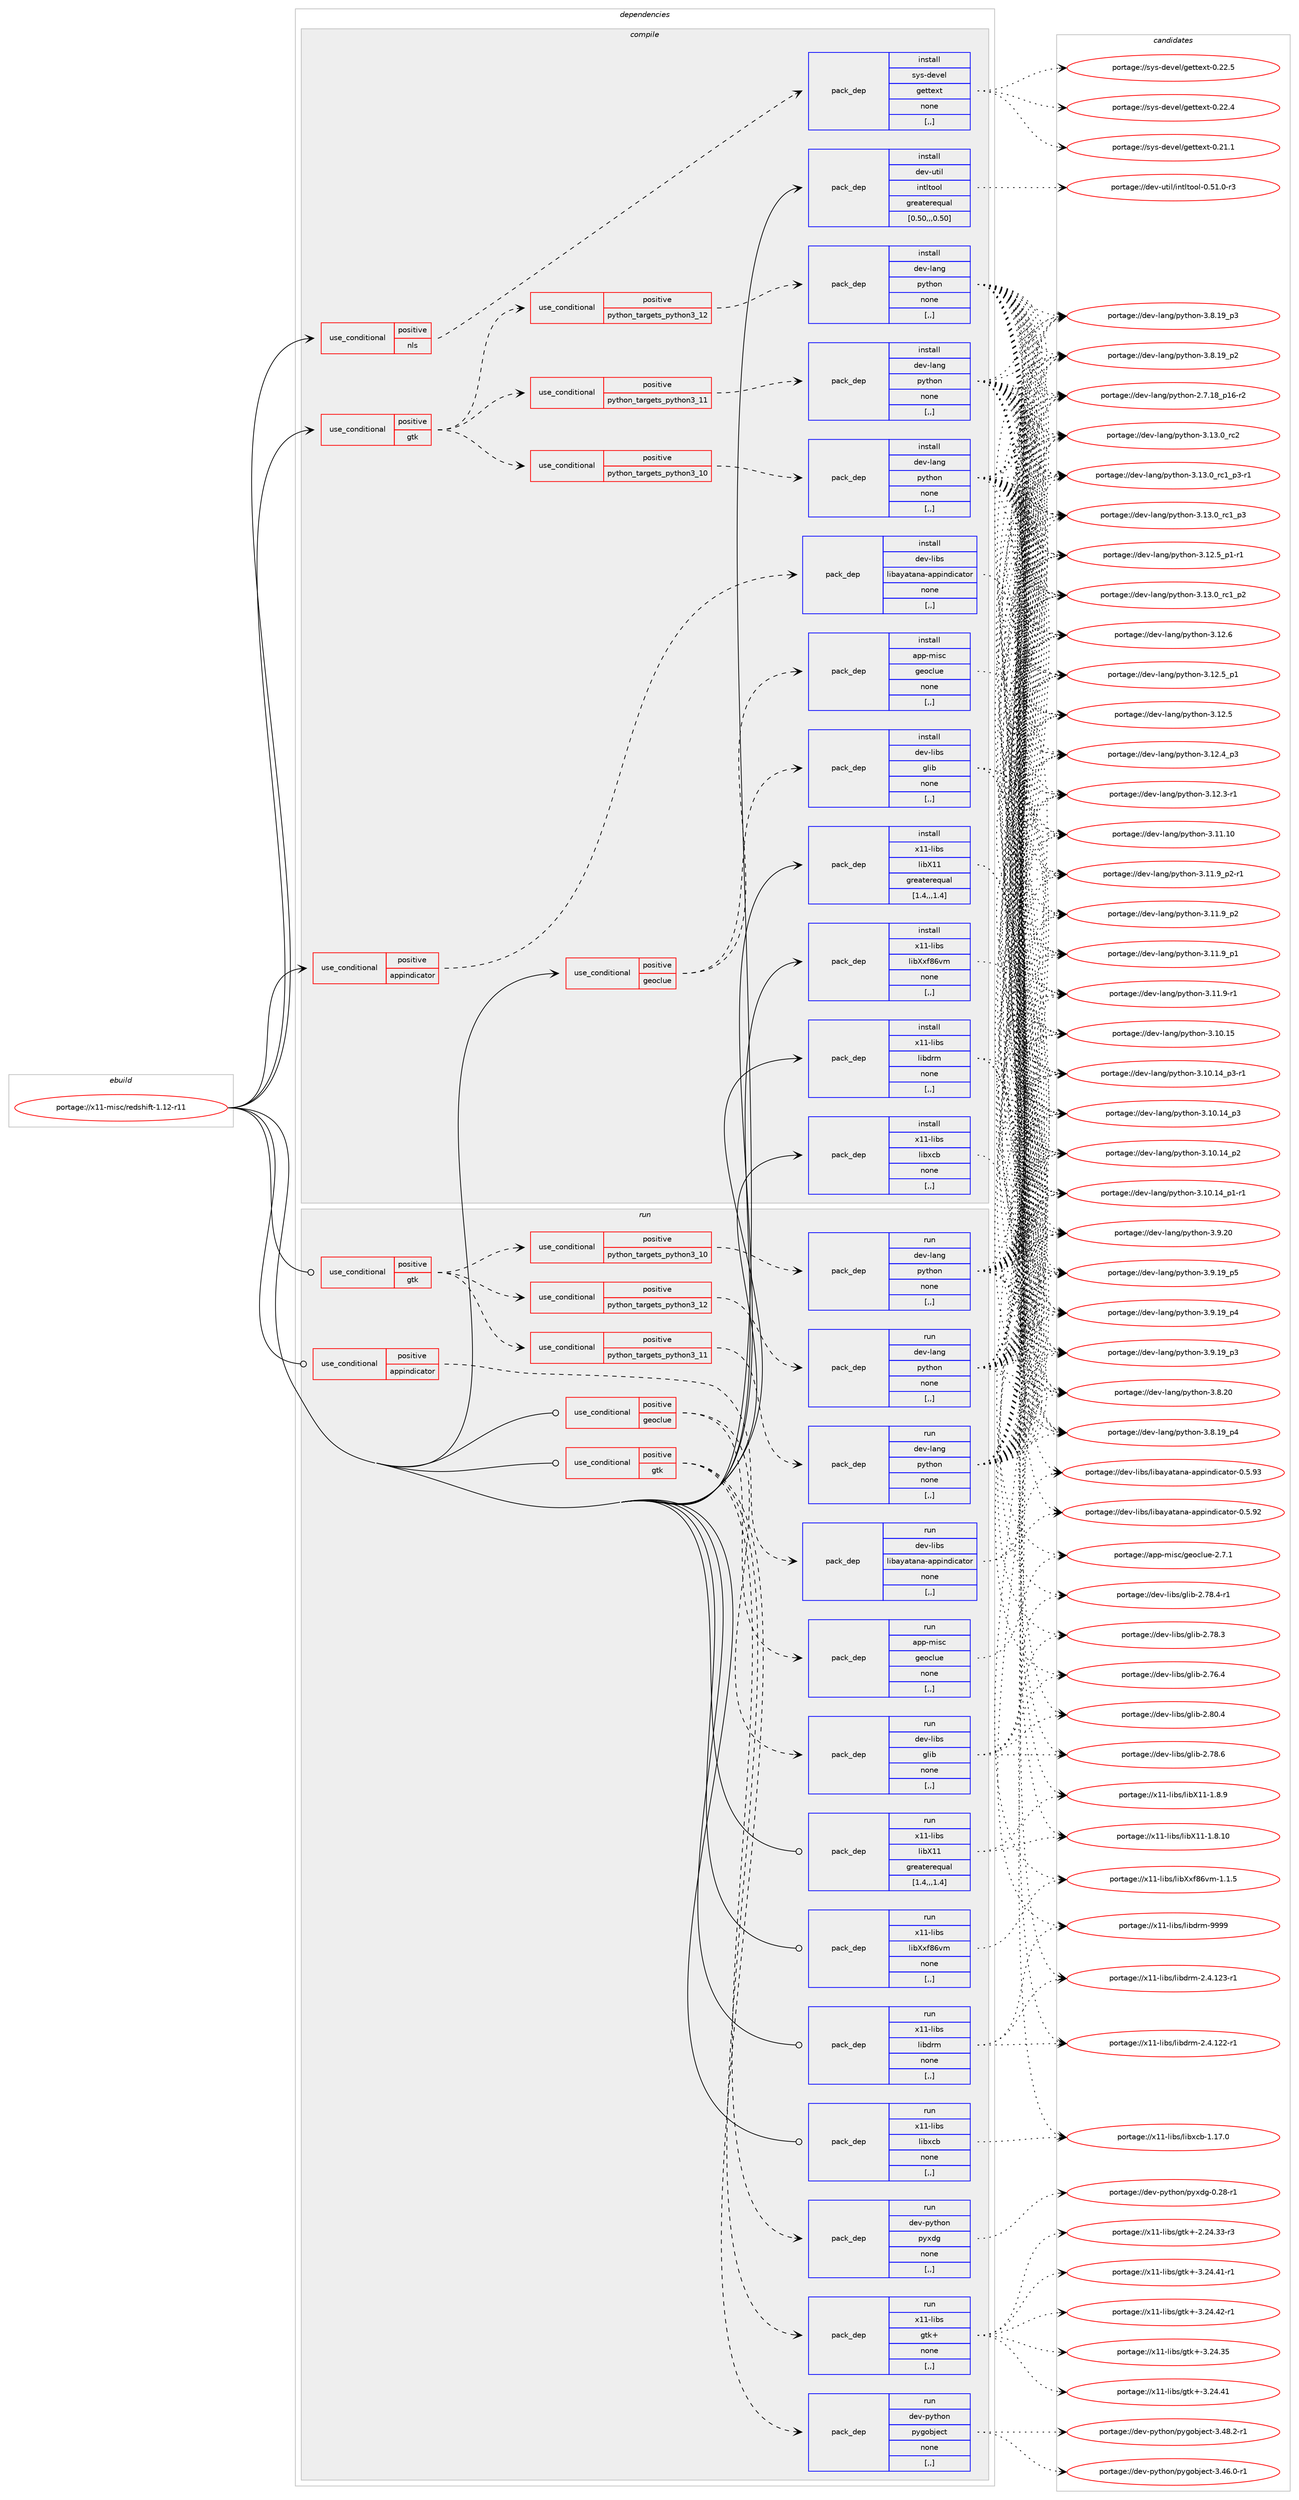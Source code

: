 digraph prolog {

# *************
# Graph options
# *************

newrank=true;
concentrate=true;
compound=true;
graph [rankdir=LR,fontname=Helvetica,fontsize=10,ranksep=1.5];#, ranksep=2.5, nodesep=0.2];
edge  [arrowhead=vee];
node  [fontname=Helvetica,fontsize=10];

# **********
# The ebuild
# **********

subgraph cluster_leftcol {
color=gray;
label=<<i>ebuild</i>>;
id [label="portage://x11-misc/redshift-1.12-r11", color=red, width=4, href="../x11-misc/redshift-1.12-r11.svg"];
}

# ****************
# The dependencies
# ****************

subgraph cluster_midcol {
color=gray;
label=<<i>dependencies</i>>;
subgraph cluster_compile {
fillcolor="#eeeeee";
style=filled;
label=<<i>compile</i>>;
subgraph cond257140 {
dependency974439 [label=<<TABLE BORDER="0" CELLBORDER="1" CELLSPACING="0" CELLPADDING="4"><TR><TD ROWSPAN="3" CELLPADDING="10">use_conditional</TD></TR><TR><TD>positive</TD></TR><TR><TD>appindicator</TD></TR></TABLE>>, shape=none, color=red];
subgraph pack710159 {
dependency974440 [label=<<TABLE BORDER="0" CELLBORDER="1" CELLSPACING="0" CELLPADDING="4" WIDTH="220"><TR><TD ROWSPAN="6" CELLPADDING="30">pack_dep</TD></TR><TR><TD WIDTH="110">install</TD></TR><TR><TD>dev-libs</TD></TR><TR><TD>libayatana-appindicator</TD></TR><TR><TD>none</TD></TR><TR><TD>[,,]</TD></TR></TABLE>>, shape=none, color=blue];
}
dependency974439:e -> dependency974440:w [weight=20,style="dashed",arrowhead="vee"];
}
id:e -> dependency974439:w [weight=20,style="solid",arrowhead="vee"];
subgraph cond257141 {
dependency974441 [label=<<TABLE BORDER="0" CELLBORDER="1" CELLSPACING="0" CELLPADDING="4"><TR><TD ROWSPAN="3" CELLPADDING="10">use_conditional</TD></TR><TR><TD>positive</TD></TR><TR><TD>geoclue</TD></TR></TABLE>>, shape=none, color=red];
subgraph pack710160 {
dependency974442 [label=<<TABLE BORDER="0" CELLBORDER="1" CELLSPACING="0" CELLPADDING="4" WIDTH="220"><TR><TD ROWSPAN="6" CELLPADDING="30">pack_dep</TD></TR><TR><TD WIDTH="110">install</TD></TR><TR><TD>app-misc</TD></TR><TR><TD>geoclue</TD></TR><TR><TD>none</TD></TR><TR><TD>[,,]</TD></TR></TABLE>>, shape=none, color=blue];
}
dependency974441:e -> dependency974442:w [weight=20,style="dashed",arrowhead="vee"];
subgraph pack710161 {
dependency974443 [label=<<TABLE BORDER="0" CELLBORDER="1" CELLSPACING="0" CELLPADDING="4" WIDTH="220"><TR><TD ROWSPAN="6" CELLPADDING="30">pack_dep</TD></TR><TR><TD WIDTH="110">install</TD></TR><TR><TD>dev-libs</TD></TR><TR><TD>glib</TD></TR><TR><TD>none</TD></TR><TR><TD>[,,]</TD></TR></TABLE>>, shape=none, color=blue];
}
dependency974441:e -> dependency974443:w [weight=20,style="dashed",arrowhead="vee"];
}
id:e -> dependency974441:w [weight=20,style="solid",arrowhead="vee"];
subgraph cond257142 {
dependency974444 [label=<<TABLE BORDER="0" CELLBORDER="1" CELLSPACING="0" CELLPADDING="4"><TR><TD ROWSPAN="3" CELLPADDING="10">use_conditional</TD></TR><TR><TD>positive</TD></TR><TR><TD>gtk</TD></TR></TABLE>>, shape=none, color=red];
subgraph cond257143 {
dependency974445 [label=<<TABLE BORDER="0" CELLBORDER="1" CELLSPACING="0" CELLPADDING="4"><TR><TD ROWSPAN="3" CELLPADDING="10">use_conditional</TD></TR><TR><TD>positive</TD></TR><TR><TD>python_targets_python3_10</TD></TR></TABLE>>, shape=none, color=red];
subgraph pack710162 {
dependency974446 [label=<<TABLE BORDER="0" CELLBORDER="1" CELLSPACING="0" CELLPADDING="4" WIDTH="220"><TR><TD ROWSPAN="6" CELLPADDING="30">pack_dep</TD></TR><TR><TD WIDTH="110">install</TD></TR><TR><TD>dev-lang</TD></TR><TR><TD>python</TD></TR><TR><TD>none</TD></TR><TR><TD>[,,]</TD></TR></TABLE>>, shape=none, color=blue];
}
dependency974445:e -> dependency974446:w [weight=20,style="dashed",arrowhead="vee"];
}
dependency974444:e -> dependency974445:w [weight=20,style="dashed",arrowhead="vee"];
subgraph cond257144 {
dependency974447 [label=<<TABLE BORDER="0" CELLBORDER="1" CELLSPACING="0" CELLPADDING="4"><TR><TD ROWSPAN="3" CELLPADDING="10">use_conditional</TD></TR><TR><TD>positive</TD></TR><TR><TD>python_targets_python3_11</TD></TR></TABLE>>, shape=none, color=red];
subgraph pack710163 {
dependency974448 [label=<<TABLE BORDER="0" CELLBORDER="1" CELLSPACING="0" CELLPADDING="4" WIDTH="220"><TR><TD ROWSPAN="6" CELLPADDING="30">pack_dep</TD></TR><TR><TD WIDTH="110">install</TD></TR><TR><TD>dev-lang</TD></TR><TR><TD>python</TD></TR><TR><TD>none</TD></TR><TR><TD>[,,]</TD></TR></TABLE>>, shape=none, color=blue];
}
dependency974447:e -> dependency974448:w [weight=20,style="dashed",arrowhead="vee"];
}
dependency974444:e -> dependency974447:w [weight=20,style="dashed",arrowhead="vee"];
subgraph cond257145 {
dependency974449 [label=<<TABLE BORDER="0" CELLBORDER="1" CELLSPACING="0" CELLPADDING="4"><TR><TD ROWSPAN="3" CELLPADDING="10">use_conditional</TD></TR><TR><TD>positive</TD></TR><TR><TD>python_targets_python3_12</TD></TR></TABLE>>, shape=none, color=red];
subgraph pack710164 {
dependency974450 [label=<<TABLE BORDER="0" CELLBORDER="1" CELLSPACING="0" CELLPADDING="4" WIDTH="220"><TR><TD ROWSPAN="6" CELLPADDING="30">pack_dep</TD></TR><TR><TD WIDTH="110">install</TD></TR><TR><TD>dev-lang</TD></TR><TR><TD>python</TD></TR><TR><TD>none</TD></TR><TR><TD>[,,]</TD></TR></TABLE>>, shape=none, color=blue];
}
dependency974449:e -> dependency974450:w [weight=20,style="dashed",arrowhead="vee"];
}
dependency974444:e -> dependency974449:w [weight=20,style="dashed",arrowhead="vee"];
}
id:e -> dependency974444:w [weight=20,style="solid",arrowhead="vee"];
subgraph cond257146 {
dependency974451 [label=<<TABLE BORDER="0" CELLBORDER="1" CELLSPACING="0" CELLPADDING="4"><TR><TD ROWSPAN="3" CELLPADDING="10">use_conditional</TD></TR><TR><TD>positive</TD></TR><TR><TD>nls</TD></TR></TABLE>>, shape=none, color=red];
subgraph pack710165 {
dependency974452 [label=<<TABLE BORDER="0" CELLBORDER="1" CELLSPACING="0" CELLPADDING="4" WIDTH="220"><TR><TD ROWSPAN="6" CELLPADDING="30">pack_dep</TD></TR><TR><TD WIDTH="110">install</TD></TR><TR><TD>sys-devel</TD></TR><TR><TD>gettext</TD></TR><TR><TD>none</TD></TR><TR><TD>[,,]</TD></TR></TABLE>>, shape=none, color=blue];
}
dependency974451:e -> dependency974452:w [weight=20,style="dashed",arrowhead="vee"];
}
id:e -> dependency974451:w [weight=20,style="solid",arrowhead="vee"];
subgraph pack710166 {
dependency974453 [label=<<TABLE BORDER="0" CELLBORDER="1" CELLSPACING="0" CELLPADDING="4" WIDTH="220"><TR><TD ROWSPAN="6" CELLPADDING="30">pack_dep</TD></TR><TR><TD WIDTH="110">install</TD></TR><TR><TD>dev-util</TD></TR><TR><TD>intltool</TD></TR><TR><TD>greaterequal</TD></TR><TR><TD>[0.50,,,0.50]</TD></TR></TABLE>>, shape=none, color=blue];
}
id:e -> dependency974453:w [weight=20,style="solid",arrowhead="vee"];
subgraph pack710167 {
dependency974454 [label=<<TABLE BORDER="0" CELLBORDER="1" CELLSPACING="0" CELLPADDING="4" WIDTH="220"><TR><TD ROWSPAN="6" CELLPADDING="30">pack_dep</TD></TR><TR><TD WIDTH="110">install</TD></TR><TR><TD>x11-libs</TD></TR><TR><TD>libX11</TD></TR><TR><TD>greaterequal</TD></TR><TR><TD>[1.4,,,1.4]</TD></TR></TABLE>>, shape=none, color=blue];
}
id:e -> dependency974454:w [weight=20,style="solid",arrowhead="vee"];
subgraph pack710168 {
dependency974455 [label=<<TABLE BORDER="0" CELLBORDER="1" CELLSPACING="0" CELLPADDING="4" WIDTH="220"><TR><TD ROWSPAN="6" CELLPADDING="30">pack_dep</TD></TR><TR><TD WIDTH="110">install</TD></TR><TR><TD>x11-libs</TD></TR><TR><TD>libXxf86vm</TD></TR><TR><TD>none</TD></TR><TR><TD>[,,]</TD></TR></TABLE>>, shape=none, color=blue];
}
id:e -> dependency974455:w [weight=20,style="solid",arrowhead="vee"];
subgraph pack710169 {
dependency974456 [label=<<TABLE BORDER="0" CELLBORDER="1" CELLSPACING="0" CELLPADDING="4" WIDTH="220"><TR><TD ROWSPAN="6" CELLPADDING="30">pack_dep</TD></TR><TR><TD WIDTH="110">install</TD></TR><TR><TD>x11-libs</TD></TR><TR><TD>libdrm</TD></TR><TR><TD>none</TD></TR><TR><TD>[,,]</TD></TR></TABLE>>, shape=none, color=blue];
}
id:e -> dependency974456:w [weight=20,style="solid",arrowhead="vee"];
subgraph pack710170 {
dependency974457 [label=<<TABLE BORDER="0" CELLBORDER="1" CELLSPACING="0" CELLPADDING="4" WIDTH="220"><TR><TD ROWSPAN="6" CELLPADDING="30">pack_dep</TD></TR><TR><TD WIDTH="110">install</TD></TR><TR><TD>x11-libs</TD></TR><TR><TD>libxcb</TD></TR><TR><TD>none</TD></TR><TR><TD>[,,]</TD></TR></TABLE>>, shape=none, color=blue];
}
id:e -> dependency974457:w [weight=20,style="solid",arrowhead="vee"];
}
subgraph cluster_compileandrun {
fillcolor="#eeeeee";
style=filled;
label=<<i>compile and run</i>>;
}
subgraph cluster_run {
fillcolor="#eeeeee";
style=filled;
label=<<i>run</i>>;
subgraph cond257147 {
dependency974458 [label=<<TABLE BORDER="0" CELLBORDER="1" CELLSPACING="0" CELLPADDING="4"><TR><TD ROWSPAN="3" CELLPADDING="10">use_conditional</TD></TR><TR><TD>positive</TD></TR><TR><TD>appindicator</TD></TR></TABLE>>, shape=none, color=red];
subgraph pack710171 {
dependency974459 [label=<<TABLE BORDER="0" CELLBORDER="1" CELLSPACING="0" CELLPADDING="4" WIDTH="220"><TR><TD ROWSPAN="6" CELLPADDING="30">pack_dep</TD></TR><TR><TD WIDTH="110">run</TD></TR><TR><TD>dev-libs</TD></TR><TR><TD>libayatana-appindicator</TD></TR><TR><TD>none</TD></TR><TR><TD>[,,]</TD></TR></TABLE>>, shape=none, color=blue];
}
dependency974458:e -> dependency974459:w [weight=20,style="dashed",arrowhead="vee"];
}
id:e -> dependency974458:w [weight=20,style="solid",arrowhead="odot"];
subgraph cond257148 {
dependency974460 [label=<<TABLE BORDER="0" CELLBORDER="1" CELLSPACING="0" CELLPADDING="4"><TR><TD ROWSPAN="3" CELLPADDING="10">use_conditional</TD></TR><TR><TD>positive</TD></TR><TR><TD>geoclue</TD></TR></TABLE>>, shape=none, color=red];
subgraph pack710172 {
dependency974461 [label=<<TABLE BORDER="0" CELLBORDER="1" CELLSPACING="0" CELLPADDING="4" WIDTH="220"><TR><TD ROWSPAN="6" CELLPADDING="30">pack_dep</TD></TR><TR><TD WIDTH="110">run</TD></TR><TR><TD>app-misc</TD></TR><TR><TD>geoclue</TD></TR><TR><TD>none</TD></TR><TR><TD>[,,]</TD></TR></TABLE>>, shape=none, color=blue];
}
dependency974460:e -> dependency974461:w [weight=20,style="dashed",arrowhead="vee"];
subgraph pack710173 {
dependency974462 [label=<<TABLE BORDER="0" CELLBORDER="1" CELLSPACING="0" CELLPADDING="4" WIDTH="220"><TR><TD ROWSPAN="6" CELLPADDING="30">pack_dep</TD></TR><TR><TD WIDTH="110">run</TD></TR><TR><TD>dev-libs</TD></TR><TR><TD>glib</TD></TR><TR><TD>none</TD></TR><TR><TD>[,,]</TD></TR></TABLE>>, shape=none, color=blue];
}
dependency974460:e -> dependency974462:w [weight=20,style="dashed",arrowhead="vee"];
}
id:e -> dependency974460:w [weight=20,style="solid",arrowhead="odot"];
subgraph cond257149 {
dependency974463 [label=<<TABLE BORDER="0" CELLBORDER="1" CELLSPACING="0" CELLPADDING="4"><TR><TD ROWSPAN="3" CELLPADDING="10">use_conditional</TD></TR><TR><TD>positive</TD></TR><TR><TD>gtk</TD></TR></TABLE>>, shape=none, color=red];
subgraph cond257150 {
dependency974464 [label=<<TABLE BORDER="0" CELLBORDER="1" CELLSPACING="0" CELLPADDING="4"><TR><TD ROWSPAN="3" CELLPADDING="10">use_conditional</TD></TR><TR><TD>positive</TD></TR><TR><TD>python_targets_python3_10</TD></TR></TABLE>>, shape=none, color=red];
subgraph pack710174 {
dependency974465 [label=<<TABLE BORDER="0" CELLBORDER="1" CELLSPACING="0" CELLPADDING="4" WIDTH="220"><TR><TD ROWSPAN="6" CELLPADDING="30">pack_dep</TD></TR><TR><TD WIDTH="110">run</TD></TR><TR><TD>dev-lang</TD></TR><TR><TD>python</TD></TR><TR><TD>none</TD></TR><TR><TD>[,,]</TD></TR></TABLE>>, shape=none, color=blue];
}
dependency974464:e -> dependency974465:w [weight=20,style="dashed",arrowhead="vee"];
}
dependency974463:e -> dependency974464:w [weight=20,style="dashed",arrowhead="vee"];
subgraph cond257151 {
dependency974466 [label=<<TABLE BORDER="0" CELLBORDER="1" CELLSPACING="0" CELLPADDING="4"><TR><TD ROWSPAN="3" CELLPADDING="10">use_conditional</TD></TR><TR><TD>positive</TD></TR><TR><TD>python_targets_python3_11</TD></TR></TABLE>>, shape=none, color=red];
subgraph pack710175 {
dependency974467 [label=<<TABLE BORDER="0" CELLBORDER="1" CELLSPACING="0" CELLPADDING="4" WIDTH="220"><TR><TD ROWSPAN="6" CELLPADDING="30">pack_dep</TD></TR><TR><TD WIDTH="110">run</TD></TR><TR><TD>dev-lang</TD></TR><TR><TD>python</TD></TR><TR><TD>none</TD></TR><TR><TD>[,,]</TD></TR></TABLE>>, shape=none, color=blue];
}
dependency974466:e -> dependency974467:w [weight=20,style="dashed",arrowhead="vee"];
}
dependency974463:e -> dependency974466:w [weight=20,style="dashed",arrowhead="vee"];
subgraph cond257152 {
dependency974468 [label=<<TABLE BORDER="0" CELLBORDER="1" CELLSPACING="0" CELLPADDING="4"><TR><TD ROWSPAN="3" CELLPADDING="10">use_conditional</TD></TR><TR><TD>positive</TD></TR><TR><TD>python_targets_python3_12</TD></TR></TABLE>>, shape=none, color=red];
subgraph pack710176 {
dependency974469 [label=<<TABLE BORDER="0" CELLBORDER="1" CELLSPACING="0" CELLPADDING="4" WIDTH="220"><TR><TD ROWSPAN="6" CELLPADDING="30">pack_dep</TD></TR><TR><TD WIDTH="110">run</TD></TR><TR><TD>dev-lang</TD></TR><TR><TD>python</TD></TR><TR><TD>none</TD></TR><TR><TD>[,,]</TD></TR></TABLE>>, shape=none, color=blue];
}
dependency974468:e -> dependency974469:w [weight=20,style="dashed",arrowhead="vee"];
}
dependency974463:e -> dependency974468:w [weight=20,style="dashed",arrowhead="vee"];
}
id:e -> dependency974463:w [weight=20,style="solid",arrowhead="odot"];
subgraph cond257153 {
dependency974470 [label=<<TABLE BORDER="0" CELLBORDER="1" CELLSPACING="0" CELLPADDING="4"><TR><TD ROWSPAN="3" CELLPADDING="10">use_conditional</TD></TR><TR><TD>positive</TD></TR><TR><TD>gtk</TD></TR></TABLE>>, shape=none, color=red];
subgraph pack710177 {
dependency974471 [label=<<TABLE BORDER="0" CELLBORDER="1" CELLSPACING="0" CELLPADDING="4" WIDTH="220"><TR><TD ROWSPAN="6" CELLPADDING="30">pack_dep</TD></TR><TR><TD WIDTH="110">run</TD></TR><TR><TD>dev-python</TD></TR><TR><TD>pygobject</TD></TR><TR><TD>none</TD></TR><TR><TD>[,,]</TD></TR></TABLE>>, shape=none, color=blue];
}
dependency974470:e -> dependency974471:w [weight=20,style="dashed",arrowhead="vee"];
subgraph pack710178 {
dependency974472 [label=<<TABLE BORDER="0" CELLBORDER="1" CELLSPACING="0" CELLPADDING="4" WIDTH="220"><TR><TD ROWSPAN="6" CELLPADDING="30">pack_dep</TD></TR><TR><TD WIDTH="110">run</TD></TR><TR><TD>x11-libs</TD></TR><TR><TD>gtk+</TD></TR><TR><TD>none</TD></TR><TR><TD>[,,]</TD></TR></TABLE>>, shape=none, color=blue];
}
dependency974470:e -> dependency974472:w [weight=20,style="dashed",arrowhead="vee"];
subgraph pack710179 {
dependency974473 [label=<<TABLE BORDER="0" CELLBORDER="1" CELLSPACING="0" CELLPADDING="4" WIDTH="220"><TR><TD ROWSPAN="6" CELLPADDING="30">pack_dep</TD></TR><TR><TD WIDTH="110">run</TD></TR><TR><TD>dev-python</TD></TR><TR><TD>pyxdg</TD></TR><TR><TD>none</TD></TR><TR><TD>[,,]</TD></TR></TABLE>>, shape=none, color=blue];
}
dependency974470:e -> dependency974473:w [weight=20,style="dashed",arrowhead="vee"];
}
id:e -> dependency974470:w [weight=20,style="solid",arrowhead="odot"];
subgraph pack710180 {
dependency974474 [label=<<TABLE BORDER="0" CELLBORDER="1" CELLSPACING="0" CELLPADDING="4" WIDTH="220"><TR><TD ROWSPAN="6" CELLPADDING="30">pack_dep</TD></TR><TR><TD WIDTH="110">run</TD></TR><TR><TD>x11-libs</TD></TR><TR><TD>libX11</TD></TR><TR><TD>greaterequal</TD></TR><TR><TD>[1.4,,,1.4]</TD></TR></TABLE>>, shape=none, color=blue];
}
id:e -> dependency974474:w [weight=20,style="solid",arrowhead="odot"];
subgraph pack710181 {
dependency974475 [label=<<TABLE BORDER="0" CELLBORDER="1" CELLSPACING="0" CELLPADDING="4" WIDTH="220"><TR><TD ROWSPAN="6" CELLPADDING="30">pack_dep</TD></TR><TR><TD WIDTH="110">run</TD></TR><TR><TD>x11-libs</TD></TR><TR><TD>libXxf86vm</TD></TR><TR><TD>none</TD></TR><TR><TD>[,,]</TD></TR></TABLE>>, shape=none, color=blue];
}
id:e -> dependency974475:w [weight=20,style="solid",arrowhead="odot"];
subgraph pack710182 {
dependency974476 [label=<<TABLE BORDER="0" CELLBORDER="1" CELLSPACING="0" CELLPADDING="4" WIDTH="220"><TR><TD ROWSPAN="6" CELLPADDING="30">pack_dep</TD></TR><TR><TD WIDTH="110">run</TD></TR><TR><TD>x11-libs</TD></TR><TR><TD>libdrm</TD></TR><TR><TD>none</TD></TR><TR><TD>[,,]</TD></TR></TABLE>>, shape=none, color=blue];
}
id:e -> dependency974476:w [weight=20,style="solid",arrowhead="odot"];
subgraph pack710183 {
dependency974477 [label=<<TABLE BORDER="0" CELLBORDER="1" CELLSPACING="0" CELLPADDING="4" WIDTH="220"><TR><TD ROWSPAN="6" CELLPADDING="30">pack_dep</TD></TR><TR><TD WIDTH="110">run</TD></TR><TR><TD>x11-libs</TD></TR><TR><TD>libxcb</TD></TR><TR><TD>none</TD></TR><TR><TD>[,,]</TD></TR></TABLE>>, shape=none, color=blue];
}
id:e -> dependency974477:w [weight=20,style="solid",arrowhead="odot"];
}
}

# **************
# The candidates
# **************

subgraph cluster_choices {
rank=same;
color=gray;
label=<<i>candidates</i>>;

subgraph choice710159 {
color=black;
nodesep=1;
choice10010111845108105981154710810598971219711697110974597112112105110100105999711611111445484653465751 [label="portage://dev-libs/libayatana-appindicator-0.5.93", color=red, width=4,href="../dev-libs/libayatana-appindicator-0.5.93.svg"];
choice10010111845108105981154710810598971219711697110974597112112105110100105999711611111445484653465750 [label="portage://dev-libs/libayatana-appindicator-0.5.92", color=red, width=4,href="../dev-libs/libayatana-appindicator-0.5.92.svg"];
dependency974440:e -> choice10010111845108105981154710810598971219711697110974597112112105110100105999711611111445484653465751:w [style=dotted,weight="100"];
dependency974440:e -> choice10010111845108105981154710810598971219711697110974597112112105110100105999711611111445484653465750:w [style=dotted,weight="100"];
}
subgraph choice710160 {
color=black;
nodesep=1;
choice9711211245109105115994710310111199108117101455046554649 [label="portage://app-misc/geoclue-2.7.1", color=red, width=4,href="../app-misc/geoclue-2.7.1.svg"];
dependency974442:e -> choice9711211245109105115994710310111199108117101455046554649:w [style=dotted,weight="100"];
}
subgraph choice710161 {
color=black;
nodesep=1;
choice1001011184510810598115471031081059845504656484652 [label="portage://dev-libs/glib-2.80.4", color=red, width=4,href="../dev-libs/glib-2.80.4.svg"];
choice1001011184510810598115471031081059845504655564654 [label="portage://dev-libs/glib-2.78.6", color=red, width=4,href="../dev-libs/glib-2.78.6.svg"];
choice10010111845108105981154710310810598455046555646524511449 [label="portage://dev-libs/glib-2.78.4-r1", color=red, width=4,href="../dev-libs/glib-2.78.4-r1.svg"];
choice1001011184510810598115471031081059845504655564651 [label="portage://dev-libs/glib-2.78.3", color=red, width=4,href="../dev-libs/glib-2.78.3.svg"];
choice1001011184510810598115471031081059845504655544652 [label="portage://dev-libs/glib-2.76.4", color=red, width=4,href="../dev-libs/glib-2.76.4.svg"];
dependency974443:e -> choice1001011184510810598115471031081059845504656484652:w [style=dotted,weight="100"];
dependency974443:e -> choice1001011184510810598115471031081059845504655564654:w [style=dotted,weight="100"];
dependency974443:e -> choice10010111845108105981154710310810598455046555646524511449:w [style=dotted,weight="100"];
dependency974443:e -> choice1001011184510810598115471031081059845504655564651:w [style=dotted,weight="100"];
dependency974443:e -> choice1001011184510810598115471031081059845504655544652:w [style=dotted,weight="100"];
}
subgraph choice710162 {
color=black;
nodesep=1;
choice10010111845108971101034711212111610411111045514649514648951149950 [label="portage://dev-lang/python-3.13.0_rc2", color=red, width=4,href="../dev-lang/python-3.13.0_rc2.svg"];
choice1001011184510897110103471121211161041111104551464951464895114994995112514511449 [label="portage://dev-lang/python-3.13.0_rc1_p3-r1", color=red, width=4,href="../dev-lang/python-3.13.0_rc1_p3-r1.svg"];
choice100101118451089711010347112121116104111110455146495146489511499499511251 [label="portage://dev-lang/python-3.13.0_rc1_p3", color=red, width=4,href="../dev-lang/python-3.13.0_rc1_p3.svg"];
choice100101118451089711010347112121116104111110455146495146489511499499511250 [label="portage://dev-lang/python-3.13.0_rc1_p2", color=red, width=4,href="../dev-lang/python-3.13.0_rc1_p2.svg"];
choice10010111845108971101034711212111610411111045514649504654 [label="portage://dev-lang/python-3.12.6", color=red, width=4,href="../dev-lang/python-3.12.6.svg"];
choice1001011184510897110103471121211161041111104551464950465395112494511449 [label="portage://dev-lang/python-3.12.5_p1-r1", color=red, width=4,href="../dev-lang/python-3.12.5_p1-r1.svg"];
choice100101118451089711010347112121116104111110455146495046539511249 [label="portage://dev-lang/python-3.12.5_p1", color=red, width=4,href="../dev-lang/python-3.12.5_p1.svg"];
choice10010111845108971101034711212111610411111045514649504653 [label="portage://dev-lang/python-3.12.5", color=red, width=4,href="../dev-lang/python-3.12.5.svg"];
choice100101118451089711010347112121116104111110455146495046529511251 [label="portage://dev-lang/python-3.12.4_p3", color=red, width=4,href="../dev-lang/python-3.12.4_p3.svg"];
choice100101118451089711010347112121116104111110455146495046514511449 [label="portage://dev-lang/python-3.12.3-r1", color=red, width=4,href="../dev-lang/python-3.12.3-r1.svg"];
choice1001011184510897110103471121211161041111104551464949464948 [label="portage://dev-lang/python-3.11.10", color=red, width=4,href="../dev-lang/python-3.11.10.svg"];
choice1001011184510897110103471121211161041111104551464949465795112504511449 [label="portage://dev-lang/python-3.11.9_p2-r1", color=red, width=4,href="../dev-lang/python-3.11.9_p2-r1.svg"];
choice100101118451089711010347112121116104111110455146494946579511250 [label="portage://dev-lang/python-3.11.9_p2", color=red, width=4,href="../dev-lang/python-3.11.9_p2.svg"];
choice100101118451089711010347112121116104111110455146494946579511249 [label="portage://dev-lang/python-3.11.9_p1", color=red, width=4,href="../dev-lang/python-3.11.9_p1.svg"];
choice100101118451089711010347112121116104111110455146494946574511449 [label="portage://dev-lang/python-3.11.9-r1", color=red, width=4,href="../dev-lang/python-3.11.9-r1.svg"];
choice1001011184510897110103471121211161041111104551464948464953 [label="portage://dev-lang/python-3.10.15", color=red, width=4,href="../dev-lang/python-3.10.15.svg"];
choice100101118451089711010347112121116104111110455146494846495295112514511449 [label="portage://dev-lang/python-3.10.14_p3-r1", color=red, width=4,href="../dev-lang/python-3.10.14_p3-r1.svg"];
choice10010111845108971101034711212111610411111045514649484649529511251 [label="portage://dev-lang/python-3.10.14_p3", color=red, width=4,href="../dev-lang/python-3.10.14_p3.svg"];
choice10010111845108971101034711212111610411111045514649484649529511250 [label="portage://dev-lang/python-3.10.14_p2", color=red, width=4,href="../dev-lang/python-3.10.14_p2.svg"];
choice100101118451089711010347112121116104111110455146494846495295112494511449 [label="portage://dev-lang/python-3.10.14_p1-r1", color=red, width=4,href="../dev-lang/python-3.10.14_p1-r1.svg"];
choice10010111845108971101034711212111610411111045514657465048 [label="portage://dev-lang/python-3.9.20", color=red, width=4,href="../dev-lang/python-3.9.20.svg"];
choice100101118451089711010347112121116104111110455146574649579511253 [label="portage://dev-lang/python-3.9.19_p5", color=red, width=4,href="../dev-lang/python-3.9.19_p5.svg"];
choice100101118451089711010347112121116104111110455146574649579511252 [label="portage://dev-lang/python-3.9.19_p4", color=red, width=4,href="../dev-lang/python-3.9.19_p4.svg"];
choice100101118451089711010347112121116104111110455146574649579511251 [label="portage://dev-lang/python-3.9.19_p3", color=red, width=4,href="../dev-lang/python-3.9.19_p3.svg"];
choice10010111845108971101034711212111610411111045514656465048 [label="portage://dev-lang/python-3.8.20", color=red, width=4,href="../dev-lang/python-3.8.20.svg"];
choice100101118451089711010347112121116104111110455146564649579511252 [label="portage://dev-lang/python-3.8.19_p4", color=red, width=4,href="../dev-lang/python-3.8.19_p4.svg"];
choice100101118451089711010347112121116104111110455146564649579511251 [label="portage://dev-lang/python-3.8.19_p3", color=red, width=4,href="../dev-lang/python-3.8.19_p3.svg"];
choice100101118451089711010347112121116104111110455146564649579511250 [label="portage://dev-lang/python-3.8.19_p2", color=red, width=4,href="../dev-lang/python-3.8.19_p2.svg"];
choice100101118451089711010347112121116104111110455046554649569511249544511450 [label="portage://dev-lang/python-2.7.18_p16-r2", color=red, width=4,href="../dev-lang/python-2.7.18_p16-r2.svg"];
dependency974446:e -> choice10010111845108971101034711212111610411111045514649514648951149950:w [style=dotted,weight="100"];
dependency974446:e -> choice1001011184510897110103471121211161041111104551464951464895114994995112514511449:w [style=dotted,weight="100"];
dependency974446:e -> choice100101118451089711010347112121116104111110455146495146489511499499511251:w [style=dotted,weight="100"];
dependency974446:e -> choice100101118451089711010347112121116104111110455146495146489511499499511250:w [style=dotted,weight="100"];
dependency974446:e -> choice10010111845108971101034711212111610411111045514649504654:w [style=dotted,weight="100"];
dependency974446:e -> choice1001011184510897110103471121211161041111104551464950465395112494511449:w [style=dotted,weight="100"];
dependency974446:e -> choice100101118451089711010347112121116104111110455146495046539511249:w [style=dotted,weight="100"];
dependency974446:e -> choice10010111845108971101034711212111610411111045514649504653:w [style=dotted,weight="100"];
dependency974446:e -> choice100101118451089711010347112121116104111110455146495046529511251:w [style=dotted,weight="100"];
dependency974446:e -> choice100101118451089711010347112121116104111110455146495046514511449:w [style=dotted,weight="100"];
dependency974446:e -> choice1001011184510897110103471121211161041111104551464949464948:w [style=dotted,weight="100"];
dependency974446:e -> choice1001011184510897110103471121211161041111104551464949465795112504511449:w [style=dotted,weight="100"];
dependency974446:e -> choice100101118451089711010347112121116104111110455146494946579511250:w [style=dotted,weight="100"];
dependency974446:e -> choice100101118451089711010347112121116104111110455146494946579511249:w [style=dotted,weight="100"];
dependency974446:e -> choice100101118451089711010347112121116104111110455146494946574511449:w [style=dotted,weight="100"];
dependency974446:e -> choice1001011184510897110103471121211161041111104551464948464953:w [style=dotted,weight="100"];
dependency974446:e -> choice100101118451089711010347112121116104111110455146494846495295112514511449:w [style=dotted,weight="100"];
dependency974446:e -> choice10010111845108971101034711212111610411111045514649484649529511251:w [style=dotted,weight="100"];
dependency974446:e -> choice10010111845108971101034711212111610411111045514649484649529511250:w [style=dotted,weight="100"];
dependency974446:e -> choice100101118451089711010347112121116104111110455146494846495295112494511449:w [style=dotted,weight="100"];
dependency974446:e -> choice10010111845108971101034711212111610411111045514657465048:w [style=dotted,weight="100"];
dependency974446:e -> choice100101118451089711010347112121116104111110455146574649579511253:w [style=dotted,weight="100"];
dependency974446:e -> choice100101118451089711010347112121116104111110455146574649579511252:w [style=dotted,weight="100"];
dependency974446:e -> choice100101118451089711010347112121116104111110455146574649579511251:w [style=dotted,weight="100"];
dependency974446:e -> choice10010111845108971101034711212111610411111045514656465048:w [style=dotted,weight="100"];
dependency974446:e -> choice100101118451089711010347112121116104111110455146564649579511252:w [style=dotted,weight="100"];
dependency974446:e -> choice100101118451089711010347112121116104111110455146564649579511251:w [style=dotted,weight="100"];
dependency974446:e -> choice100101118451089711010347112121116104111110455146564649579511250:w [style=dotted,weight="100"];
dependency974446:e -> choice100101118451089711010347112121116104111110455046554649569511249544511450:w [style=dotted,weight="100"];
}
subgraph choice710163 {
color=black;
nodesep=1;
choice10010111845108971101034711212111610411111045514649514648951149950 [label="portage://dev-lang/python-3.13.0_rc2", color=red, width=4,href="../dev-lang/python-3.13.0_rc2.svg"];
choice1001011184510897110103471121211161041111104551464951464895114994995112514511449 [label="portage://dev-lang/python-3.13.0_rc1_p3-r1", color=red, width=4,href="../dev-lang/python-3.13.0_rc1_p3-r1.svg"];
choice100101118451089711010347112121116104111110455146495146489511499499511251 [label="portage://dev-lang/python-3.13.0_rc1_p3", color=red, width=4,href="../dev-lang/python-3.13.0_rc1_p3.svg"];
choice100101118451089711010347112121116104111110455146495146489511499499511250 [label="portage://dev-lang/python-3.13.0_rc1_p2", color=red, width=4,href="../dev-lang/python-3.13.0_rc1_p2.svg"];
choice10010111845108971101034711212111610411111045514649504654 [label="portage://dev-lang/python-3.12.6", color=red, width=4,href="../dev-lang/python-3.12.6.svg"];
choice1001011184510897110103471121211161041111104551464950465395112494511449 [label="portage://dev-lang/python-3.12.5_p1-r1", color=red, width=4,href="../dev-lang/python-3.12.5_p1-r1.svg"];
choice100101118451089711010347112121116104111110455146495046539511249 [label="portage://dev-lang/python-3.12.5_p1", color=red, width=4,href="../dev-lang/python-3.12.5_p1.svg"];
choice10010111845108971101034711212111610411111045514649504653 [label="portage://dev-lang/python-3.12.5", color=red, width=4,href="../dev-lang/python-3.12.5.svg"];
choice100101118451089711010347112121116104111110455146495046529511251 [label="portage://dev-lang/python-3.12.4_p3", color=red, width=4,href="../dev-lang/python-3.12.4_p3.svg"];
choice100101118451089711010347112121116104111110455146495046514511449 [label="portage://dev-lang/python-3.12.3-r1", color=red, width=4,href="../dev-lang/python-3.12.3-r1.svg"];
choice1001011184510897110103471121211161041111104551464949464948 [label="portage://dev-lang/python-3.11.10", color=red, width=4,href="../dev-lang/python-3.11.10.svg"];
choice1001011184510897110103471121211161041111104551464949465795112504511449 [label="portage://dev-lang/python-3.11.9_p2-r1", color=red, width=4,href="../dev-lang/python-3.11.9_p2-r1.svg"];
choice100101118451089711010347112121116104111110455146494946579511250 [label="portage://dev-lang/python-3.11.9_p2", color=red, width=4,href="../dev-lang/python-3.11.9_p2.svg"];
choice100101118451089711010347112121116104111110455146494946579511249 [label="portage://dev-lang/python-3.11.9_p1", color=red, width=4,href="../dev-lang/python-3.11.9_p1.svg"];
choice100101118451089711010347112121116104111110455146494946574511449 [label="portage://dev-lang/python-3.11.9-r1", color=red, width=4,href="../dev-lang/python-3.11.9-r1.svg"];
choice1001011184510897110103471121211161041111104551464948464953 [label="portage://dev-lang/python-3.10.15", color=red, width=4,href="../dev-lang/python-3.10.15.svg"];
choice100101118451089711010347112121116104111110455146494846495295112514511449 [label="portage://dev-lang/python-3.10.14_p3-r1", color=red, width=4,href="../dev-lang/python-3.10.14_p3-r1.svg"];
choice10010111845108971101034711212111610411111045514649484649529511251 [label="portage://dev-lang/python-3.10.14_p3", color=red, width=4,href="../dev-lang/python-3.10.14_p3.svg"];
choice10010111845108971101034711212111610411111045514649484649529511250 [label="portage://dev-lang/python-3.10.14_p2", color=red, width=4,href="../dev-lang/python-3.10.14_p2.svg"];
choice100101118451089711010347112121116104111110455146494846495295112494511449 [label="portage://dev-lang/python-3.10.14_p1-r1", color=red, width=4,href="../dev-lang/python-3.10.14_p1-r1.svg"];
choice10010111845108971101034711212111610411111045514657465048 [label="portage://dev-lang/python-3.9.20", color=red, width=4,href="../dev-lang/python-3.9.20.svg"];
choice100101118451089711010347112121116104111110455146574649579511253 [label="portage://dev-lang/python-3.9.19_p5", color=red, width=4,href="../dev-lang/python-3.9.19_p5.svg"];
choice100101118451089711010347112121116104111110455146574649579511252 [label="portage://dev-lang/python-3.9.19_p4", color=red, width=4,href="../dev-lang/python-3.9.19_p4.svg"];
choice100101118451089711010347112121116104111110455146574649579511251 [label="portage://dev-lang/python-3.9.19_p3", color=red, width=4,href="../dev-lang/python-3.9.19_p3.svg"];
choice10010111845108971101034711212111610411111045514656465048 [label="portage://dev-lang/python-3.8.20", color=red, width=4,href="../dev-lang/python-3.8.20.svg"];
choice100101118451089711010347112121116104111110455146564649579511252 [label="portage://dev-lang/python-3.8.19_p4", color=red, width=4,href="../dev-lang/python-3.8.19_p4.svg"];
choice100101118451089711010347112121116104111110455146564649579511251 [label="portage://dev-lang/python-3.8.19_p3", color=red, width=4,href="../dev-lang/python-3.8.19_p3.svg"];
choice100101118451089711010347112121116104111110455146564649579511250 [label="portage://dev-lang/python-3.8.19_p2", color=red, width=4,href="../dev-lang/python-3.8.19_p2.svg"];
choice100101118451089711010347112121116104111110455046554649569511249544511450 [label="portage://dev-lang/python-2.7.18_p16-r2", color=red, width=4,href="../dev-lang/python-2.7.18_p16-r2.svg"];
dependency974448:e -> choice10010111845108971101034711212111610411111045514649514648951149950:w [style=dotted,weight="100"];
dependency974448:e -> choice1001011184510897110103471121211161041111104551464951464895114994995112514511449:w [style=dotted,weight="100"];
dependency974448:e -> choice100101118451089711010347112121116104111110455146495146489511499499511251:w [style=dotted,weight="100"];
dependency974448:e -> choice100101118451089711010347112121116104111110455146495146489511499499511250:w [style=dotted,weight="100"];
dependency974448:e -> choice10010111845108971101034711212111610411111045514649504654:w [style=dotted,weight="100"];
dependency974448:e -> choice1001011184510897110103471121211161041111104551464950465395112494511449:w [style=dotted,weight="100"];
dependency974448:e -> choice100101118451089711010347112121116104111110455146495046539511249:w [style=dotted,weight="100"];
dependency974448:e -> choice10010111845108971101034711212111610411111045514649504653:w [style=dotted,weight="100"];
dependency974448:e -> choice100101118451089711010347112121116104111110455146495046529511251:w [style=dotted,weight="100"];
dependency974448:e -> choice100101118451089711010347112121116104111110455146495046514511449:w [style=dotted,weight="100"];
dependency974448:e -> choice1001011184510897110103471121211161041111104551464949464948:w [style=dotted,weight="100"];
dependency974448:e -> choice1001011184510897110103471121211161041111104551464949465795112504511449:w [style=dotted,weight="100"];
dependency974448:e -> choice100101118451089711010347112121116104111110455146494946579511250:w [style=dotted,weight="100"];
dependency974448:e -> choice100101118451089711010347112121116104111110455146494946579511249:w [style=dotted,weight="100"];
dependency974448:e -> choice100101118451089711010347112121116104111110455146494946574511449:w [style=dotted,weight="100"];
dependency974448:e -> choice1001011184510897110103471121211161041111104551464948464953:w [style=dotted,weight="100"];
dependency974448:e -> choice100101118451089711010347112121116104111110455146494846495295112514511449:w [style=dotted,weight="100"];
dependency974448:e -> choice10010111845108971101034711212111610411111045514649484649529511251:w [style=dotted,weight="100"];
dependency974448:e -> choice10010111845108971101034711212111610411111045514649484649529511250:w [style=dotted,weight="100"];
dependency974448:e -> choice100101118451089711010347112121116104111110455146494846495295112494511449:w [style=dotted,weight="100"];
dependency974448:e -> choice10010111845108971101034711212111610411111045514657465048:w [style=dotted,weight="100"];
dependency974448:e -> choice100101118451089711010347112121116104111110455146574649579511253:w [style=dotted,weight="100"];
dependency974448:e -> choice100101118451089711010347112121116104111110455146574649579511252:w [style=dotted,weight="100"];
dependency974448:e -> choice100101118451089711010347112121116104111110455146574649579511251:w [style=dotted,weight="100"];
dependency974448:e -> choice10010111845108971101034711212111610411111045514656465048:w [style=dotted,weight="100"];
dependency974448:e -> choice100101118451089711010347112121116104111110455146564649579511252:w [style=dotted,weight="100"];
dependency974448:e -> choice100101118451089711010347112121116104111110455146564649579511251:w [style=dotted,weight="100"];
dependency974448:e -> choice100101118451089711010347112121116104111110455146564649579511250:w [style=dotted,weight="100"];
dependency974448:e -> choice100101118451089711010347112121116104111110455046554649569511249544511450:w [style=dotted,weight="100"];
}
subgraph choice710164 {
color=black;
nodesep=1;
choice10010111845108971101034711212111610411111045514649514648951149950 [label="portage://dev-lang/python-3.13.0_rc2", color=red, width=4,href="../dev-lang/python-3.13.0_rc2.svg"];
choice1001011184510897110103471121211161041111104551464951464895114994995112514511449 [label="portage://dev-lang/python-3.13.0_rc1_p3-r1", color=red, width=4,href="../dev-lang/python-3.13.0_rc1_p3-r1.svg"];
choice100101118451089711010347112121116104111110455146495146489511499499511251 [label="portage://dev-lang/python-3.13.0_rc1_p3", color=red, width=4,href="../dev-lang/python-3.13.0_rc1_p3.svg"];
choice100101118451089711010347112121116104111110455146495146489511499499511250 [label="portage://dev-lang/python-3.13.0_rc1_p2", color=red, width=4,href="../dev-lang/python-3.13.0_rc1_p2.svg"];
choice10010111845108971101034711212111610411111045514649504654 [label="portage://dev-lang/python-3.12.6", color=red, width=4,href="../dev-lang/python-3.12.6.svg"];
choice1001011184510897110103471121211161041111104551464950465395112494511449 [label="portage://dev-lang/python-3.12.5_p1-r1", color=red, width=4,href="../dev-lang/python-3.12.5_p1-r1.svg"];
choice100101118451089711010347112121116104111110455146495046539511249 [label="portage://dev-lang/python-3.12.5_p1", color=red, width=4,href="../dev-lang/python-3.12.5_p1.svg"];
choice10010111845108971101034711212111610411111045514649504653 [label="portage://dev-lang/python-3.12.5", color=red, width=4,href="../dev-lang/python-3.12.5.svg"];
choice100101118451089711010347112121116104111110455146495046529511251 [label="portage://dev-lang/python-3.12.4_p3", color=red, width=4,href="../dev-lang/python-3.12.4_p3.svg"];
choice100101118451089711010347112121116104111110455146495046514511449 [label="portage://dev-lang/python-3.12.3-r1", color=red, width=4,href="../dev-lang/python-3.12.3-r1.svg"];
choice1001011184510897110103471121211161041111104551464949464948 [label="portage://dev-lang/python-3.11.10", color=red, width=4,href="../dev-lang/python-3.11.10.svg"];
choice1001011184510897110103471121211161041111104551464949465795112504511449 [label="portage://dev-lang/python-3.11.9_p2-r1", color=red, width=4,href="../dev-lang/python-3.11.9_p2-r1.svg"];
choice100101118451089711010347112121116104111110455146494946579511250 [label="portage://dev-lang/python-3.11.9_p2", color=red, width=4,href="../dev-lang/python-3.11.9_p2.svg"];
choice100101118451089711010347112121116104111110455146494946579511249 [label="portage://dev-lang/python-3.11.9_p1", color=red, width=4,href="../dev-lang/python-3.11.9_p1.svg"];
choice100101118451089711010347112121116104111110455146494946574511449 [label="portage://dev-lang/python-3.11.9-r1", color=red, width=4,href="../dev-lang/python-3.11.9-r1.svg"];
choice1001011184510897110103471121211161041111104551464948464953 [label="portage://dev-lang/python-3.10.15", color=red, width=4,href="../dev-lang/python-3.10.15.svg"];
choice100101118451089711010347112121116104111110455146494846495295112514511449 [label="portage://dev-lang/python-3.10.14_p3-r1", color=red, width=4,href="../dev-lang/python-3.10.14_p3-r1.svg"];
choice10010111845108971101034711212111610411111045514649484649529511251 [label="portage://dev-lang/python-3.10.14_p3", color=red, width=4,href="../dev-lang/python-3.10.14_p3.svg"];
choice10010111845108971101034711212111610411111045514649484649529511250 [label="portage://dev-lang/python-3.10.14_p2", color=red, width=4,href="../dev-lang/python-3.10.14_p2.svg"];
choice100101118451089711010347112121116104111110455146494846495295112494511449 [label="portage://dev-lang/python-3.10.14_p1-r1", color=red, width=4,href="../dev-lang/python-3.10.14_p1-r1.svg"];
choice10010111845108971101034711212111610411111045514657465048 [label="portage://dev-lang/python-3.9.20", color=red, width=4,href="../dev-lang/python-3.9.20.svg"];
choice100101118451089711010347112121116104111110455146574649579511253 [label="portage://dev-lang/python-3.9.19_p5", color=red, width=4,href="../dev-lang/python-3.9.19_p5.svg"];
choice100101118451089711010347112121116104111110455146574649579511252 [label="portage://dev-lang/python-3.9.19_p4", color=red, width=4,href="../dev-lang/python-3.9.19_p4.svg"];
choice100101118451089711010347112121116104111110455146574649579511251 [label="portage://dev-lang/python-3.9.19_p3", color=red, width=4,href="../dev-lang/python-3.9.19_p3.svg"];
choice10010111845108971101034711212111610411111045514656465048 [label="portage://dev-lang/python-3.8.20", color=red, width=4,href="../dev-lang/python-3.8.20.svg"];
choice100101118451089711010347112121116104111110455146564649579511252 [label="portage://dev-lang/python-3.8.19_p4", color=red, width=4,href="../dev-lang/python-3.8.19_p4.svg"];
choice100101118451089711010347112121116104111110455146564649579511251 [label="portage://dev-lang/python-3.8.19_p3", color=red, width=4,href="../dev-lang/python-3.8.19_p3.svg"];
choice100101118451089711010347112121116104111110455146564649579511250 [label="portage://dev-lang/python-3.8.19_p2", color=red, width=4,href="../dev-lang/python-3.8.19_p2.svg"];
choice100101118451089711010347112121116104111110455046554649569511249544511450 [label="portage://dev-lang/python-2.7.18_p16-r2", color=red, width=4,href="../dev-lang/python-2.7.18_p16-r2.svg"];
dependency974450:e -> choice10010111845108971101034711212111610411111045514649514648951149950:w [style=dotted,weight="100"];
dependency974450:e -> choice1001011184510897110103471121211161041111104551464951464895114994995112514511449:w [style=dotted,weight="100"];
dependency974450:e -> choice100101118451089711010347112121116104111110455146495146489511499499511251:w [style=dotted,weight="100"];
dependency974450:e -> choice100101118451089711010347112121116104111110455146495146489511499499511250:w [style=dotted,weight="100"];
dependency974450:e -> choice10010111845108971101034711212111610411111045514649504654:w [style=dotted,weight="100"];
dependency974450:e -> choice1001011184510897110103471121211161041111104551464950465395112494511449:w [style=dotted,weight="100"];
dependency974450:e -> choice100101118451089711010347112121116104111110455146495046539511249:w [style=dotted,weight="100"];
dependency974450:e -> choice10010111845108971101034711212111610411111045514649504653:w [style=dotted,weight="100"];
dependency974450:e -> choice100101118451089711010347112121116104111110455146495046529511251:w [style=dotted,weight="100"];
dependency974450:e -> choice100101118451089711010347112121116104111110455146495046514511449:w [style=dotted,weight="100"];
dependency974450:e -> choice1001011184510897110103471121211161041111104551464949464948:w [style=dotted,weight="100"];
dependency974450:e -> choice1001011184510897110103471121211161041111104551464949465795112504511449:w [style=dotted,weight="100"];
dependency974450:e -> choice100101118451089711010347112121116104111110455146494946579511250:w [style=dotted,weight="100"];
dependency974450:e -> choice100101118451089711010347112121116104111110455146494946579511249:w [style=dotted,weight="100"];
dependency974450:e -> choice100101118451089711010347112121116104111110455146494946574511449:w [style=dotted,weight="100"];
dependency974450:e -> choice1001011184510897110103471121211161041111104551464948464953:w [style=dotted,weight="100"];
dependency974450:e -> choice100101118451089711010347112121116104111110455146494846495295112514511449:w [style=dotted,weight="100"];
dependency974450:e -> choice10010111845108971101034711212111610411111045514649484649529511251:w [style=dotted,weight="100"];
dependency974450:e -> choice10010111845108971101034711212111610411111045514649484649529511250:w [style=dotted,weight="100"];
dependency974450:e -> choice100101118451089711010347112121116104111110455146494846495295112494511449:w [style=dotted,weight="100"];
dependency974450:e -> choice10010111845108971101034711212111610411111045514657465048:w [style=dotted,weight="100"];
dependency974450:e -> choice100101118451089711010347112121116104111110455146574649579511253:w [style=dotted,weight="100"];
dependency974450:e -> choice100101118451089711010347112121116104111110455146574649579511252:w [style=dotted,weight="100"];
dependency974450:e -> choice100101118451089711010347112121116104111110455146574649579511251:w [style=dotted,weight="100"];
dependency974450:e -> choice10010111845108971101034711212111610411111045514656465048:w [style=dotted,weight="100"];
dependency974450:e -> choice100101118451089711010347112121116104111110455146564649579511252:w [style=dotted,weight="100"];
dependency974450:e -> choice100101118451089711010347112121116104111110455146564649579511251:w [style=dotted,weight="100"];
dependency974450:e -> choice100101118451089711010347112121116104111110455146564649579511250:w [style=dotted,weight="100"];
dependency974450:e -> choice100101118451089711010347112121116104111110455046554649569511249544511450:w [style=dotted,weight="100"];
}
subgraph choice710165 {
color=black;
nodesep=1;
choice115121115451001011181011084710310111611610112011645484650504653 [label="portage://sys-devel/gettext-0.22.5", color=red, width=4,href="../sys-devel/gettext-0.22.5.svg"];
choice115121115451001011181011084710310111611610112011645484650504652 [label="portage://sys-devel/gettext-0.22.4", color=red, width=4,href="../sys-devel/gettext-0.22.4.svg"];
choice115121115451001011181011084710310111611610112011645484650494649 [label="portage://sys-devel/gettext-0.21.1", color=red, width=4,href="../sys-devel/gettext-0.21.1.svg"];
dependency974452:e -> choice115121115451001011181011084710310111611610112011645484650504653:w [style=dotted,weight="100"];
dependency974452:e -> choice115121115451001011181011084710310111611610112011645484650504652:w [style=dotted,weight="100"];
dependency974452:e -> choice115121115451001011181011084710310111611610112011645484650494649:w [style=dotted,weight="100"];
}
subgraph choice710166 {
color=black;
nodesep=1;
choice1001011184511711610510847105110116108116111111108454846534946484511451 [label="portage://dev-util/intltool-0.51.0-r3", color=red, width=4,href="../dev-util/intltool-0.51.0-r3.svg"];
dependency974453:e -> choice1001011184511711610510847105110116108116111111108454846534946484511451:w [style=dotted,weight="100"];
}
subgraph choice710167 {
color=black;
nodesep=1;
choice12049494510810598115471081059888494945494656464948 [label="portage://x11-libs/libX11-1.8.10", color=red, width=4,href="../x11-libs/libX11-1.8.10.svg"];
choice120494945108105981154710810598884949454946564657 [label="portage://x11-libs/libX11-1.8.9", color=red, width=4,href="../x11-libs/libX11-1.8.9.svg"];
dependency974454:e -> choice12049494510810598115471081059888494945494656464948:w [style=dotted,weight="100"];
dependency974454:e -> choice120494945108105981154710810598884949454946564657:w [style=dotted,weight="100"];
}
subgraph choice710168 {
color=black;
nodesep=1;
choice120494945108105981154710810598881201025654118109454946494653 [label="portage://x11-libs/libXxf86vm-1.1.5", color=red, width=4,href="../x11-libs/libXxf86vm-1.1.5.svg"];
dependency974455:e -> choice120494945108105981154710810598881201025654118109454946494653:w [style=dotted,weight="100"];
}
subgraph choice710169 {
color=black;
nodesep=1;
choice1204949451081059811547108105981001141094557575757 [label="portage://x11-libs/libdrm-9999", color=red, width=4,href="../x11-libs/libdrm-9999.svg"];
choice12049494510810598115471081059810011410945504652464950514511449 [label="portage://x11-libs/libdrm-2.4.123-r1", color=red, width=4,href="../x11-libs/libdrm-2.4.123-r1.svg"];
choice12049494510810598115471081059810011410945504652464950504511449 [label="portage://x11-libs/libdrm-2.4.122-r1", color=red, width=4,href="../x11-libs/libdrm-2.4.122-r1.svg"];
dependency974456:e -> choice1204949451081059811547108105981001141094557575757:w [style=dotted,weight="100"];
dependency974456:e -> choice12049494510810598115471081059810011410945504652464950514511449:w [style=dotted,weight="100"];
dependency974456:e -> choice12049494510810598115471081059810011410945504652464950504511449:w [style=dotted,weight="100"];
}
subgraph choice710170 {
color=black;
nodesep=1;
choice120494945108105981154710810598120999845494649554648 [label="portage://x11-libs/libxcb-1.17.0", color=red, width=4,href="../x11-libs/libxcb-1.17.0.svg"];
dependency974457:e -> choice120494945108105981154710810598120999845494649554648:w [style=dotted,weight="100"];
}
subgraph choice710171 {
color=black;
nodesep=1;
choice10010111845108105981154710810598971219711697110974597112112105110100105999711611111445484653465751 [label="portage://dev-libs/libayatana-appindicator-0.5.93", color=red, width=4,href="../dev-libs/libayatana-appindicator-0.5.93.svg"];
choice10010111845108105981154710810598971219711697110974597112112105110100105999711611111445484653465750 [label="portage://dev-libs/libayatana-appindicator-0.5.92", color=red, width=4,href="../dev-libs/libayatana-appindicator-0.5.92.svg"];
dependency974459:e -> choice10010111845108105981154710810598971219711697110974597112112105110100105999711611111445484653465751:w [style=dotted,weight="100"];
dependency974459:e -> choice10010111845108105981154710810598971219711697110974597112112105110100105999711611111445484653465750:w [style=dotted,weight="100"];
}
subgraph choice710172 {
color=black;
nodesep=1;
choice9711211245109105115994710310111199108117101455046554649 [label="portage://app-misc/geoclue-2.7.1", color=red, width=4,href="../app-misc/geoclue-2.7.1.svg"];
dependency974461:e -> choice9711211245109105115994710310111199108117101455046554649:w [style=dotted,weight="100"];
}
subgraph choice710173 {
color=black;
nodesep=1;
choice1001011184510810598115471031081059845504656484652 [label="portage://dev-libs/glib-2.80.4", color=red, width=4,href="../dev-libs/glib-2.80.4.svg"];
choice1001011184510810598115471031081059845504655564654 [label="portage://dev-libs/glib-2.78.6", color=red, width=4,href="../dev-libs/glib-2.78.6.svg"];
choice10010111845108105981154710310810598455046555646524511449 [label="portage://dev-libs/glib-2.78.4-r1", color=red, width=4,href="../dev-libs/glib-2.78.4-r1.svg"];
choice1001011184510810598115471031081059845504655564651 [label="portage://dev-libs/glib-2.78.3", color=red, width=4,href="../dev-libs/glib-2.78.3.svg"];
choice1001011184510810598115471031081059845504655544652 [label="portage://dev-libs/glib-2.76.4", color=red, width=4,href="../dev-libs/glib-2.76.4.svg"];
dependency974462:e -> choice1001011184510810598115471031081059845504656484652:w [style=dotted,weight="100"];
dependency974462:e -> choice1001011184510810598115471031081059845504655564654:w [style=dotted,weight="100"];
dependency974462:e -> choice10010111845108105981154710310810598455046555646524511449:w [style=dotted,weight="100"];
dependency974462:e -> choice1001011184510810598115471031081059845504655564651:w [style=dotted,weight="100"];
dependency974462:e -> choice1001011184510810598115471031081059845504655544652:w [style=dotted,weight="100"];
}
subgraph choice710174 {
color=black;
nodesep=1;
choice10010111845108971101034711212111610411111045514649514648951149950 [label="portage://dev-lang/python-3.13.0_rc2", color=red, width=4,href="../dev-lang/python-3.13.0_rc2.svg"];
choice1001011184510897110103471121211161041111104551464951464895114994995112514511449 [label="portage://dev-lang/python-3.13.0_rc1_p3-r1", color=red, width=4,href="../dev-lang/python-3.13.0_rc1_p3-r1.svg"];
choice100101118451089711010347112121116104111110455146495146489511499499511251 [label="portage://dev-lang/python-3.13.0_rc1_p3", color=red, width=4,href="../dev-lang/python-3.13.0_rc1_p3.svg"];
choice100101118451089711010347112121116104111110455146495146489511499499511250 [label="portage://dev-lang/python-3.13.0_rc1_p2", color=red, width=4,href="../dev-lang/python-3.13.0_rc1_p2.svg"];
choice10010111845108971101034711212111610411111045514649504654 [label="portage://dev-lang/python-3.12.6", color=red, width=4,href="../dev-lang/python-3.12.6.svg"];
choice1001011184510897110103471121211161041111104551464950465395112494511449 [label="portage://dev-lang/python-3.12.5_p1-r1", color=red, width=4,href="../dev-lang/python-3.12.5_p1-r1.svg"];
choice100101118451089711010347112121116104111110455146495046539511249 [label="portage://dev-lang/python-3.12.5_p1", color=red, width=4,href="../dev-lang/python-3.12.5_p1.svg"];
choice10010111845108971101034711212111610411111045514649504653 [label="portage://dev-lang/python-3.12.5", color=red, width=4,href="../dev-lang/python-3.12.5.svg"];
choice100101118451089711010347112121116104111110455146495046529511251 [label="portage://dev-lang/python-3.12.4_p3", color=red, width=4,href="../dev-lang/python-3.12.4_p3.svg"];
choice100101118451089711010347112121116104111110455146495046514511449 [label="portage://dev-lang/python-3.12.3-r1", color=red, width=4,href="../dev-lang/python-3.12.3-r1.svg"];
choice1001011184510897110103471121211161041111104551464949464948 [label="portage://dev-lang/python-3.11.10", color=red, width=4,href="../dev-lang/python-3.11.10.svg"];
choice1001011184510897110103471121211161041111104551464949465795112504511449 [label="portage://dev-lang/python-3.11.9_p2-r1", color=red, width=4,href="../dev-lang/python-3.11.9_p2-r1.svg"];
choice100101118451089711010347112121116104111110455146494946579511250 [label="portage://dev-lang/python-3.11.9_p2", color=red, width=4,href="../dev-lang/python-3.11.9_p2.svg"];
choice100101118451089711010347112121116104111110455146494946579511249 [label="portage://dev-lang/python-3.11.9_p1", color=red, width=4,href="../dev-lang/python-3.11.9_p1.svg"];
choice100101118451089711010347112121116104111110455146494946574511449 [label="portage://dev-lang/python-3.11.9-r1", color=red, width=4,href="../dev-lang/python-3.11.9-r1.svg"];
choice1001011184510897110103471121211161041111104551464948464953 [label="portage://dev-lang/python-3.10.15", color=red, width=4,href="../dev-lang/python-3.10.15.svg"];
choice100101118451089711010347112121116104111110455146494846495295112514511449 [label="portage://dev-lang/python-3.10.14_p3-r1", color=red, width=4,href="../dev-lang/python-3.10.14_p3-r1.svg"];
choice10010111845108971101034711212111610411111045514649484649529511251 [label="portage://dev-lang/python-3.10.14_p3", color=red, width=4,href="../dev-lang/python-3.10.14_p3.svg"];
choice10010111845108971101034711212111610411111045514649484649529511250 [label="portage://dev-lang/python-3.10.14_p2", color=red, width=4,href="../dev-lang/python-3.10.14_p2.svg"];
choice100101118451089711010347112121116104111110455146494846495295112494511449 [label="portage://dev-lang/python-3.10.14_p1-r1", color=red, width=4,href="../dev-lang/python-3.10.14_p1-r1.svg"];
choice10010111845108971101034711212111610411111045514657465048 [label="portage://dev-lang/python-3.9.20", color=red, width=4,href="../dev-lang/python-3.9.20.svg"];
choice100101118451089711010347112121116104111110455146574649579511253 [label="portage://dev-lang/python-3.9.19_p5", color=red, width=4,href="../dev-lang/python-3.9.19_p5.svg"];
choice100101118451089711010347112121116104111110455146574649579511252 [label="portage://dev-lang/python-3.9.19_p4", color=red, width=4,href="../dev-lang/python-3.9.19_p4.svg"];
choice100101118451089711010347112121116104111110455146574649579511251 [label="portage://dev-lang/python-3.9.19_p3", color=red, width=4,href="../dev-lang/python-3.9.19_p3.svg"];
choice10010111845108971101034711212111610411111045514656465048 [label="portage://dev-lang/python-3.8.20", color=red, width=4,href="../dev-lang/python-3.8.20.svg"];
choice100101118451089711010347112121116104111110455146564649579511252 [label="portage://dev-lang/python-3.8.19_p4", color=red, width=4,href="../dev-lang/python-3.8.19_p4.svg"];
choice100101118451089711010347112121116104111110455146564649579511251 [label="portage://dev-lang/python-3.8.19_p3", color=red, width=4,href="../dev-lang/python-3.8.19_p3.svg"];
choice100101118451089711010347112121116104111110455146564649579511250 [label="portage://dev-lang/python-3.8.19_p2", color=red, width=4,href="../dev-lang/python-3.8.19_p2.svg"];
choice100101118451089711010347112121116104111110455046554649569511249544511450 [label="portage://dev-lang/python-2.7.18_p16-r2", color=red, width=4,href="../dev-lang/python-2.7.18_p16-r2.svg"];
dependency974465:e -> choice10010111845108971101034711212111610411111045514649514648951149950:w [style=dotted,weight="100"];
dependency974465:e -> choice1001011184510897110103471121211161041111104551464951464895114994995112514511449:w [style=dotted,weight="100"];
dependency974465:e -> choice100101118451089711010347112121116104111110455146495146489511499499511251:w [style=dotted,weight="100"];
dependency974465:e -> choice100101118451089711010347112121116104111110455146495146489511499499511250:w [style=dotted,weight="100"];
dependency974465:e -> choice10010111845108971101034711212111610411111045514649504654:w [style=dotted,weight="100"];
dependency974465:e -> choice1001011184510897110103471121211161041111104551464950465395112494511449:w [style=dotted,weight="100"];
dependency974465:e -> choice100101118451089711010347112121116104111110455146495046539511249:w [style=dotted,weight="100"];
dependency974465:e -> choice10010111845108971101034711212111610411111045514649504653:w [style=dotted,weight="100"];
dependency974465:e -> choice100101118451089711010347112121116104111110455146495046529511251:w [style=dotted,weight="100"];
dependency974465:e -> choice100101118451089711010347112121116104111110455146495046514511449:w [style=dotted,weight="100"];
dependency974465:e -> choice1001011184510897110103471121211161041111104551464949464948:w [style=dotted,weight="100"];
dependency974465:e -> choice1001011184510897110103471121211161041111104551464949465795112504511449:w [style=dotted,weight="100"];
dependency974465:e -> choice100101118451089711010347112121116104111110455146494946579511250:w [style=dotted,weight="100"];
dependency974465:e -> choice100101118451089711010347112121116104111110455146494946579511249:w [style=dotted,weight="100"];
dependency974465:e -> choice100101118451089711010347112121116104111110455146494946574511449:w [style=dotted,weight="100"];
dependency974465:e -> choice1001011184510897110103471121211161041111104551464948464953:w [style=dotted,weight="100"];
dependency974465:e -> choice100101118451089711010347112121116104111110455146494846495295112514511449:w [style=dotted,weight="100"];
dependency974465:e -> choice10010111845108971101034711212111610411111045514649484649529511251:w [style=dotted,weight="100"];
dependency974465:e -> choice10010111845108971101034711212111610411111045514649484649529511250:w [style=dotted,weight="100"];
dependency974465:e -> choice100101118451089711010347112121116104111110455146494846495295112494511449:w [style=dotted,weight="100"];
dependency974465:e -> choice10010111845108971101034711212111610411111045514657465048:w [style=dotted,weight="100"];
dependency974465:e -> choice100101118451089711010347112121116104111110455146574649579511253:w [style=dotted,weight="100"];
dependency974465:e -> choice100101118451089711010347112121116104111110455146574649579511252:w [style=dotted,weight="100"];
dependency974465:e -> choice100101118451089711010347112121116104111110455146574649579511251:w [style=dotted,weight="100"];
dependency974465:e -> choice10010111845108971101034711212111610411111045514656465048:w [style=dotted,weight="100"];
dependency974465:e -> choice100101118451089711010347112121116104111110455146564649579511252:w [style=dotted,weight="100"];
dependency974465:e -> choice100101118451089711010347112121116104111110455146564649579511251:w [style=dotted,weight="100"];
dependency974465:e -> choice100101118451089711010347112121116104111110455146564649579511250:w [style=dotted,weight="100"];
dependency974465:e -> choice100101118451089711010347112121116104111110455046554649569511249544511450:w [style=dotted,weight="100"];
}
subgraph choice710175 {
color=black;
nodesep=1;
choice10010111845108971101034711212111610411111045514649514648951149950 [label="portage://dev-lang/python-3.13.0_rc2", color=red, width=4,href="../dev-lang/python-3.13.0_rc2.svg"];
choice1001011184510897110103471121211161041111104551464951464895114994995112514511449 [label="portage://dev-lang/python-3.13.0_rc1_p3-r1", color=red, width=4,href="../dev-lang/python-3.13.0_rc1_p3-r1.svg"];
choice100101118451089711010347112121116104111110455146495146489511499499511251 [label="portage://dev-lang/python-3.13.0_rc1_p3", color=red, width=4,href="../dev-lang/python-3.13.0_rc1_p3.svg"];
choice100101118451089711010347112121116104111110455146495146489511499499511250 [label="portage://dev-lang/python-3.13.0_rc1_p2", color=red, width=4,href="../dev-lang/python-3.13.0_rc1_p2.svg"];
choice10010111845108971101034711212111610411111045514649504654 [label="portage://dev-lang/python-3.12.6", color=red, width=4,href="../dev-lang/python-3.12.6.svg"];
choice1001011184510897110103471121211161041111104551464950465395112494511449 [label="portage://dev-lang/python-3.12.5_p1-r1", color=red, width=4,href="../dev-lang/python-3.12.5_p1-r1.svg"];
choice100101118451089711010347112121116104111110455146495046539511249 [label="portage://dev-lang/python-3.12.5_p1", color=red, width=4,href="../dev-lang/python-3.12.5_p1.svg"];
choice10010111845108971101034711212111610411111045514649504653 [label="portage://dev-lang/python-3.12.5", color=red, width=4,href="../dev-lang/python-3.12.5.svg"];
choice100101118451089711010347112121116104111110455146495046529511251 [label="portage://dev-lang/python-3.12.4_p3", color=red, width=4,href="../dev-lang/python-3.12.4_p3.svg"];
choice100101118451089711010347112121116104111110455146495046514511449 [label="portage://dev-lang/python-3.12.3-r1", color=red, width=4,href="../dev-lang/python-3.12.3-r1.svg"];
choice1001011184510897110103471121211161041111104551464949464948 [label="portage://dev-lang/python-3.11.10", color=red, width=4,href="../dev-lang/python-3.11.10.svg"];
choice1001011184510897110103471121211161041111104551464949465795112504511449 [label="portage://dev-lang/python-3.11.9_p2-r1", color=red, width=4,href="../dev-lang/python-3.11.9_p2-r1.svg"];
choice100101118451089711010347112121116104111110455146494946579511250 [label="portage://dev-lang/python-3.11.9_p2", color=red, width=4,href="../dev-lang/python-3.11.9_p2.svg"];
choice100101118451089711010347112121116104111110455146494946579511249 [label="portage://dev-lang/python-3.11.9_p1", color=red, width=4,href="../dev-lang/python-3.11.9_p1.svg"];
choice100101118451089711010347112121116104111110455146494946574511449 [label="portage://dev-lang/python-3.11.9-r1", color=red, width=4,href="../dev-lang/python-3.11.9-r1.svg"];
choice1001011184510897110103471121211161041111104551464948464953 [label="portage://dev-lang/python-3.10.15", color=red, width=4,href="../dev-lang/python-3.10.15.svg"];
choice100101118451089711010347112121116104111110455146494846495295112514511449 [label="portage://dev-lang/python-3.10.14_p3-r1", color=red, width=4,href="../dev-lang/python-3.10.14_p3-r1.svg"];
choice10010111845108971101034711212111610411111045514649484649529511251 [label="portage://dev-lang/python-3.10.14_p3", color=red, width=4,href="../dev-lang/python-3.10.14_p3.svg"];
choice10010111845108971101034711212111610411111045514649484649529511250 [label="portage://dev-lang/python-3.10.14_p2", color=red, width=4,href="../dev-lang/python-3.10.14_p2.svg"];
choice100101118451089711010347112121116104111110455146494846495295112494511449 [label="portage://dev-lang/python-3.10.14_p1-r1", color=red, width=4,href="../dev-lang/python-3.10.14_p1-r1.svg"];
choice10010111845108971101034711212111610411111045514657465048 [label="portage://dev-lang/python-3.9.20", color=red, width=4,href="../dev-lang/python-3.9.20.svg"];
choice100101118451089711010347112121116104111110455146574649579511253 [label="portage://dev-lang/python-3.9.19_p5", color=red, width=4,href="../dev-lang/python-3.9.19_p5.svg"];
choice100101118451089711010347112121116104111110455146574649579511252 [label="portage://dev-lang/python-3.9.19_p4", color=red, width=4,href="../dev-lang/python-3.9.19_p4.svg"];
choice100101118451089711010347112121116104111110455146574649579511251 [label="portage://dev-lang/python-3.9.19_p3", color=red, width=4,href="../dev-lang/python-3.9.19_p3.svg"];
choice10010111845108971101034711212111610411111045514656465048 [label="portage://dev-lang/python-3.8.20", color=red, width=4,href="../dev-lang/python-3.8.20.svg"];
choice100101118451089711010347112121116104111110455146564649579511252 [label="portage://dev-lang/python-3.8.19_p4", color=red, width=4,href="../dev-lang/python-3.8.19_p4.svg"];
choice100101118451089711010347112121116104111110455146564649579511251 [label="portage://dev-lang/python-3.8.19_p3", color=red, width=4,href="../dev-lang/python-3.8.19_p3.svg"];
choice100101118451089711010347112121116104111110455146564649579511250 [label="portage://dev-lang/python-3.8.19_p2", color=red, width=4,href="../dev-lang/python-3.8.19_p2.svg"];
choice100101118451089711010347112121116104111110455046554649569511249544511450 [label="portage://dev-lang/python-2.7.18_p16-r2", color=red, width=4,href="../dev-lang/python-2.7.18_p16-r2.svg"];
dependency974467:e -> choice10010111845108971101034711212111610411111045514649514648951149950:w [style=dotted,weight="100"];
dependency974467:e -> choice1001011184510897110103471121211161041111104551464951464895114994995112514511449:w [style=dotted,weight="100"];
dependency974467:e -> choice100101118451089711010347112121116104111110455146495146489511499499511251:w [style=dotted,weight="100"];
dependency974467:e -> choice100101118451089711010347112121116104111110455146495146489511499499511250:w [style=dotted,weight="100"];
dependency974467:e -> choice10010111845108971101034711212111610411111045514649504654:w [style=dotted,weight="100"];
dependency974467:e -> choice1001011184510897110103471121211161041111104551464950465395112494511449:w [style=dotted,weight="100"];
dependency974467:e -> choice100101118451089711010347112121116104111110455146495046539511249:w [style=dotted,weight="100"];
dependency974467:e -> choice10010111845108971101034711212111610411111045514649504653:w [style=dotted,weight="100"];
dependency974467:e -> choice100101118451089711010347112121116104111110455146495046529511251:w [style=dotted,weight="100"];
dependency974467:e -> choice100101118451089711010347112121116104111110455146495046514511449:w [style=dotted,weight="100"];
dependency974467:e -> choice1001011184510897110103471121211161041111104551464949464948:w [style=dotted,weight="100"];
dependency974467:e -> choice1001011184510897110103471121211161041111104551464949465795112504511449:w [style=dotted,weight="100"];
dependency974467:e -> choice100101118451089711010347112121116104111110455146494946579511250:w [style=dotted,weight="100"];
dependency974467:e -> choice100101118451089711010347112121116104111110455146494946579511249:w [style=dotted,weight="100"];
dependency974467:e -> choice100101118451089711010347112121116104111110455146494946574511449:w [style=dotted,weight="100"];
dependency974467:e -> choice1001011184510897110103471121211161041111104551464948464953:w [style=dotted,weight="100"];
dependency974467:e -> choice100101118451089711010347112121116104111110455146494846495295112514511449:w [style=dotted,weight="100"];
dependency974467:e -> choice10010111845108971101034711212111610411111045514649484649529511251:w [style=dotted,weight="100"];
dependency974467:e -> choice10010111845108971101034711212111610411111045514649484649529511250:w [style=dotted,weight="100"];
dependency974467:e -> choice100101118451089711010347112121116104111110455146494846495295112494511449:w [style=dotted,weight="100"];
dependency974467:e -> choice10010111845108971101034711212111610411111045514657465048:w [style=dotted,weight="100"];
dependency974467:e -> choice100101118451089711010347112121116104111110455146574649579511253:w [style=dotted,weight="100"];
dependency974467:e -> choice100101118451089711010347112121116104111110455146574649579511252:w [style=dotted,weight="100"];
dependency974467:e -> choice100101118451089711010347112121116104111110455146574649579511251:w [style=dotted,weight="100"];
dependency974467:e -> choice10010111845108971101034711212111610411111045514656465048:w [style=dotted,weight="100"];
dependency974467:e -> choice100101118451089711010347112121116104111110455146564649579511252:w [style=dotted,weight="100"];
dependency974467:e -> choice100101118451089711010347112121116104111110455146564649579511251:w [style=dotted,weight="100"];
dependency974467:e -> choice100101118451089711010347112121116104111110455146564649579511250:w [style=dotted,weight="100"];
dependency974467:e -> choice100101118451089711010347112121116104111110455046554649569511249544511450:w [style=dotted,weight="100"];
}
subgraph choice710176 {
color=black;
nodesep=1;
choice10010111845108971101034711212111610411111045514649514648951149950 [label="portage://dev-lang/python-3.13.0_rc2", color=red, width=4,href="../dev-lang/python-3.13.0_rc2.svg"];
choice1001011184510897110103471121211161041111104551464951464895114994995112514511449 [label="portage://dev-lang/python-3.13.0_rc1_p3-r1", color=red, width=4,href="../dev-lang/python-3.13.0_rc1_p3-r1.svg"];
choice100101118451089711010347112121116104111110455146495146489511499499511251 [label="portage://dev-lang/python-3.13.0_rc1_p3", color=red, width=4,href="../dev-lang/python-3.13.0_rc1_p3.svg"];
choice100101118451089711010347112121116104111110455146495146489511499499511250 [label="portage://dev-lang/python-3.13.0_rc1_p2", color=red, width=4,href="../dev-lang/python-3.13.0_rc1_p2.svg"];
choice10010111845108971101034711212111610411111045514649504654 [label="portage://dev-lang/python-3.12.6", color=red, width=4,href="../dev-lang/python-3.12.6.svg"];
choice1001011184510897110103471121211161041111104551464950465395112494511449 [label="portage://dev-lang/python-3.12.5_p1-r1", color=red, width=4,href="../dev-lang/python-3.12.5_p1-r1.svg"];
choice100101118451089711010347112121116104111110455146495046539511249 [label="portage://dev-lang/python-3.12.5_p1", color=red, width=4,href="../dev-lang/python-3.12.5_p1.svg"];
choice10010111845108971101034711212111610411111045514649504653 [label="portage://dev-lang/python-3.12.5", color=red, width=4,href="../dev-lang/python-3.12.5.svg"];
choice100101118451089711010347112121116104111110455146495046529511251 [label="portage://dev-lang/python-3.12.4_p3", color=red, width=4,href="../dev-lang/python-3.12.4_p3.svg"];
choice100101118451089711010347112121116104111110455146495046514511449 [label="portage://dev-lang/python-3.12.3-r1", color=red, width=4,href="../dev-lang/python-3.12.3-r1.svg"];
choice1001011184510897110103471121211161041111104551464949464948 [label="portage://dev-lang/python-3.11.10", color=red, width=4,href="../dev-lang/python-3.11.10.svg"];
choice1001011184510897110103471121211161041111104551464949465795112504511449 [label="portage://dev-lang/python-3.11.9_p2-r1", color=red, width=4,href="../dev-lang/python-3.11.9_p2-r1.svg"];
choice100101118451089711010347112121116104111110455146494946579511250 [label="portage://dev-lang/python-3.11.9_p2", color=red, width=4,href="../dev-lang/python-3.11.9_p2.svg"];
choice100101118451089711010347112121116104111110455146494946579511249 [label="portage://dev-lang/python-3.11.9_p1", color=red, width=4,href="../dev-lang/python-3.11.9_p1.svg"];
choice100101118451089711010347112121116104111110455146494946574511449 [label="portage://dev-lang/python-3.11.9-r1", color=red, width=4,href="../dev-lang/python-3.11.9-r1.svg"];
choice1001011184510897110103471121211161041111104551464948464953 [label="portage://dev-lang/python-3.10.15", color=red, width=4,href="../dev-lang/python-3.10.15.svg"];
choice100101118451089711010347112121116104111110455146494846495295112514511449 [label="portage://dev-lang/python-3.10.14_p3-r1", color=red, width=4,href="../dev-lang/python-3.10.14_p3-r1.svg"];
choice10010111845108971101034711212111610411111045514649484649529511251 [label="portage://dev-lang/python-3.10.14_p3", color=red, width=4,href="../dev-lang/python-3.10.14_p3.svg"];
choice10010111845108971101034711212111610411111045514649484649529511250 [label="portage://dev-lang/python-3.10.14_p2", color=red, width=4,href="../dev-lang/python-3.10.14_p2.svg"];
choice100101118451089711010347112121116104111110455146494846495295112494511449 [label="portage://dev-lang/python-3.10.14_p1-r1", color=red, width=4,href="../dev-lang/python-3.10.14_p1-r1.svg"];
choice10010111845108971101034711212111610411111045514657465048 [label="portage://dev-lang/python-3.9.20", color=red, width=4,href="../dev-lang/python-3.9.20.svg"];
choice100101118451089711010347112121116104111110455146574649579511253 [label="portage://dev-lang/python-3.9.19_p5", color=red, width=4,href="../dev-lang/python-3.9.19_p5.svg"];
choice100101118451089711010347112121116104111110455146574649579511252 [label="portage://dev-lang/python-3.9.19_p4", color=red, width=4,href="../dev-lang/python-3.9.19_p4.svg"];
choice100101118451089711010347112121116104111110455146574649579511251 [label="portage://dev-lang/python-3.9.19_p3", color=red, width=4,href="../dev-lang/python-3.9.19_p3.svg"];
choice10010111845108971101034711212111610411111045514656465048 [label="portage://dev-lang/python-3.8.20", color=red, width=4,href="../dev-lang/python-3.8.20.svg"];
choice100101118451089711010347112121116104111110455146564649579511252 [label="portage://dev-lang/python-3.8.19_p4", color=red, width=4,href="../dev-lang/python-3.8.19_p4.svg"];
choice100101118451089711010347112121116104111110455146564649579511251 [label="portage://dev-lang/python-3.8.19_p3", color=red, width=4,href="../dev-lang/python-3.8.19_p3.svg"];
choice100101118451089711010347112121116104111110455146564649579511250 [label="portage://dev-lang/python-3.8.19_p2", color=red, width=4,href="../dev-lang/python-3.8.19_p2.svg"];
choice100101118451089711010347112121116104111110455046554649569511249544511450 [label="portage://dev-lang/python-2.7.18_p16-r2", color=red, width=4,href="../dev-lang/python-2.7.18_p16-r2.svg"];
dependency974469:e -> choice10010111845108971101034711212111610411111045514649514648951149950:w [style=dotted,weight="100"];
dependency974469:e -> choice1001011184510897110103471121211161041111104551464951464895114994995112514511449:w [style=dotted,weight="100"];
dependency974469:e -> choice100101118451089711010347112121116104111110455146495146489511499499511251:w [style=dotted,weight="100"];
dependency974469:e -> choice100101118451089711010347112121116104111110455146495146489511499499511250:w [style=dotted,weight="100"];
dependency974469:e -> choice10010111845108971101034711212111610411111045514649504654:w [style=dotted,weight="100"];
dependency974469:e -> choice1001011184510897110103471121211161041111104551464950465395112494511449:w [style=dotted,weight="100"];
dependency974469:e -> choice100101118451089711010347112121116104111110455146495046539511249:w [style=dotted,weight="100"];
dependency974469:e -> choice10010111845108971101034711212111610411111045514649504653:w [style=dotted,weight="100"];
dependency974469:e -> choice100101118451089711010347112121116104111110455146495046529511251:w [style=dotted,weight="100"];
dependency974469:e -> choice100101118451089711010347112121116104111110455146495046514511449:w [style=dotted,weight="100"];
dependency974469:e -> choice1001011184510897110103471121211161041111104551464949464948:w [style=dotted,weight="100"];
dependency974469:e -> choice1001011184510897110103471121211161041111104551464949465795112504511449:w [style=dotted,weight="100"];
dependency974469:e -> choice100101118451089711010347112121116104111110455146494946579511250:w [style=dotted,weight="100"];
dependency974469:e -> choice100101118451089711010347112121116104111110455146494946579511249:w [style=dotted,weight="100"];
dependency974469:e -> choice100101118451089711010347112121116104111110455146494946574511449:w [style=dotted,weight="100"];
dependency974469:e -> choice1001011184510897110103471121211161041111104551464948464953:w [style=dotted,weight="100"];
dependency974469:e -> choice100101118451089711010347112121116104111110455146494846495295112514511449:w [style=dotted,weight="100"];
dependency974469:e -> choice10010111845108971101034711212111610411111045514649484649529511251:w [style=dotted,weight="100"];
dependency974469:e -> choice10010111845108971101034711212111610411111045514649484649529511250:w [style=dotted,weight="100"];
dependency974469:e -> choice100101118451089711010347112121116104111110455146494846495295112494511449:w [style=dotted,weight="100"];
dependency974469:e -> choice10010111845108971101034711212111610411111045514657465048:w [style=dotted,weight="100"];
dependency974469:e -> choice100101118451089711010347112121116104111110455146574649579511253:w [style=dotted,weight="100"];
dependency974469:e -> choice100101118451089711010347112121116104111110455146574649579511252:w [style=dotted,weight="100"];
dependency974469:e -> choice100101118451089711010347112121116104111110455146574649579511251:w [style=dotted,weight="100"];
dependency974469:e -> choice10010111845108971101034711212111610411111045514656465048:w [style=dotted,weight="100"];
dependency974469:e -> choice100101118451089711010347112121116104111110455146564649579511252:w [style=dotted,weight="100"];
dependency974469:e -> choice100101118451089711010347112121116104111110455146564649579511251:w [style=dotted,weight="100"];
dependency974469:e -> choice100101118451089711010347112121116104111110455146564649579511250:w [style=dotted,weight="100"];
dependency974469:e -> choice100101118451089711010347112121116104111110455046554649569511249544511450:w [style=dotted,weight="100"];
}
subgraph choice710177 {
color=black;
nodesep=1;
choice10010111845112121116104111110471121211031119810610199116455146525646504511449 [label="portage://dev-python/pygobject-3.48.2-r1", color=red, width=4,href="../dev-python/pygobject-3.48.2-r1.svg"];
choice10010111845112121116104111110471121211031119810610199116455146525446484511449 [label="portage://dev-python/pygobject-3.46.0-r1", color=red, width=4,href="../dev-python/pygobject-3.46.0-r1.svg"];
dependency974471:e -> choice10010111845112121116104111110471121211031119810610199116455146525646504511449:w [style=dotted,weight="100"];
dependency974471:e -> choice10010111845112121116104111110471121211031119810610199116455146525446484511449:w [style=dotted,weight="100"];
}
subgraph choice710178 {
color=black;
nodesep=1;
choice12049494510810598115471031161074345514650524652504511449 [label="portage://x11-libs/gtk+-3.24.42-r1", color=red, width=4,href="../x11-libs/gtk+-3.24.42-r1.svg"];
choice12049494510810598115471031161074345514650524652494511449 [label="portage://x11-libs/gtk+-3.24.41-r1", color=red, width=4,href="../x11-libs/gtk+-3.24.41-r1.svg"];
choice1204949451081059811547103116107434551465052465249 [label="portage://x11-libs/gtk+-3.24.41", color=red, width=4,href="../x11-libs/gtk+-3.24.41.svg"];
choice1204949451081059811547103116107434551465052465153 [label="portage://x11-libs/gtk+-3.24.35", color=red, width=4,href="../x11-libs/gtk+-3.24.35.svg"];
choice12049494510810598115471031161074345504650524651514511451 [label="portage://x11-libs/gtk+-2.24.33-r3", color=red, width=4,href="../x11-libs/gtk+-2.24.33-r3.svg"];
dependency974472:e -> choice12049494510810598115471031161074345514650524652504511449:w [style=dotted,weight="100"];
dependency974472:e -> choice12049494510810598115471031161074345514650524652494511449:w [style=dotted,weight="100"];
dependency974472:e -> choice1204949451081059811547103116107434551465052465249:w [style=dotted,weight="100"];
dependency974472:e -> choice1204949451081059811547103116107434551465052465153:w [style=dotted,weight="100"];
dependency974472:e -> choice12049494510810598115471031161074345504650524651514511451:w [style=dotted,weight="100"];
}
subgraph choice710179 {
color=black;
nodesep=1;
choice100101118451121211161041111104711212112010010345484650564511449 [label="portage://dev-python/pyxdg-0.28-r1", color=red, width=4,href="../dev-python/pyxdg-0.28-r1.svg"];
dependency974473:e -> choice100101118451121211161041111104711212112010010345484650564511449:w [style=dotted,weight="100"];
}
subgraph choice710180 {
color=black;
nodesep=1;
choice12049494510810598115471081059888494945494656464948 [label="portage://x11-libs/libX11-1.8.10", color=red, width=4,href="../x11-libs/libX11-1.8.10.svg"];
choice120494945108105981154710810598884949454946564657 [label="portage://x11-libs/libX11-1.8.9", color=red, width=4,href="../x11-libs/libX11-1.8.9.svg"];
dependency974474:e -> choice12049494510810598115471081059888494945494656464948:w [style=dotted,weight="100"];
dependency974474:e -> choice120494945108105981154710810598884949454946564657:w [style=dotted,weight="100"];
}
subgraph choice710181 {
color=black;
nodesep=1;
choice120494945108105981154710810598881201025654118109454946494653 [label="portage://x11-libs/libXxf86vm-1.1.5", color=red, width=4,href="../x11-libs/libXxf86vm-1.1.5.svg"];
dependency974475:e -> choice120494945108105981154710810598881201025654118109454946494653:w [style=dotted,weight="100"];
}
subgraph choice710182 {
color=black;
nodesep=1;
choice1204949451081059811547108105981001141094557575757 [label="portage://x11-libs/libdrm-9999", color=red, width=4,href="../x11-libs/libdrm-9999.svg"];
choice12049494510810598115471081059810011410945504652464950514511449 [label="portage://x11-libs/libdrm-2.4.123-r1", color=red, width=4,href="../x11-libs/libdrm-2.4.123-r1.svg"];
choice12049494510810598115471081059810011410945504652464950504511449 [label="portage://x11-libs/libdrm-2.4.122-r1", color=red, width=4,href="../x11-libs/libdrm-2.4.122-r1.svg"];
dependency974476:e -> choice1204949451081059811547108105981001141094557575757:w [style=dotted,weight="100"];
dependency974476:e -> choice12049494510810598115471081059810011410945504652464950514511449:w [style=dotted,weight="100"];
dependency974476:e -> choice12049494510810598115471081059810011410945504652464950504511449:w [style=dotted,weight="100"];
}
subgraph choice710183 {
color=black;
nodesep=1;
choice120494945108105981154710810598120999845494649554648 [label="portage://x11-libs/libxcb-1.17.0", color=red, width=4,href="../x11-libs/libxcb-1.17.0.svg"];
dependency974477:e -> choice120494945108105981154710810598120999845494649554648:w [style=dotted,weight="100"];
}
}

}
